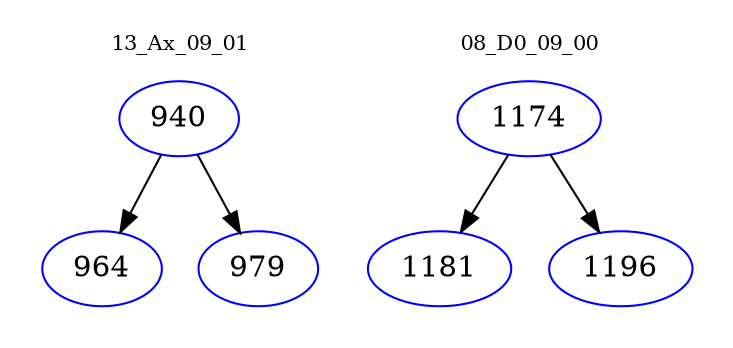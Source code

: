 digraph{
subgraph cluster_0 {
color = white
label = "13_Ax_09_01";
fontsize=10;
T0_940 [label="940", color="blue"]
T0_940 -> T0_964 [color="black"]
T0_964 [label="964", color="blue"]
T0_940 -> T0_979 [color="black"]
T0_979 [label="979", color="blue"]
}
subgraph cluster_1 {
color = white
label = "08_D0_09_00";
fontsize=10;
T1_1174 [label="1174", color="blue"]
T1_1174 -> T1_1181 [color="black"]
T1_1181 [label="1181", color="blue"]
T1_1174 -> T1_1196 [color="black"]
T1_1196 [label="1196", color="blue"]
}
}
